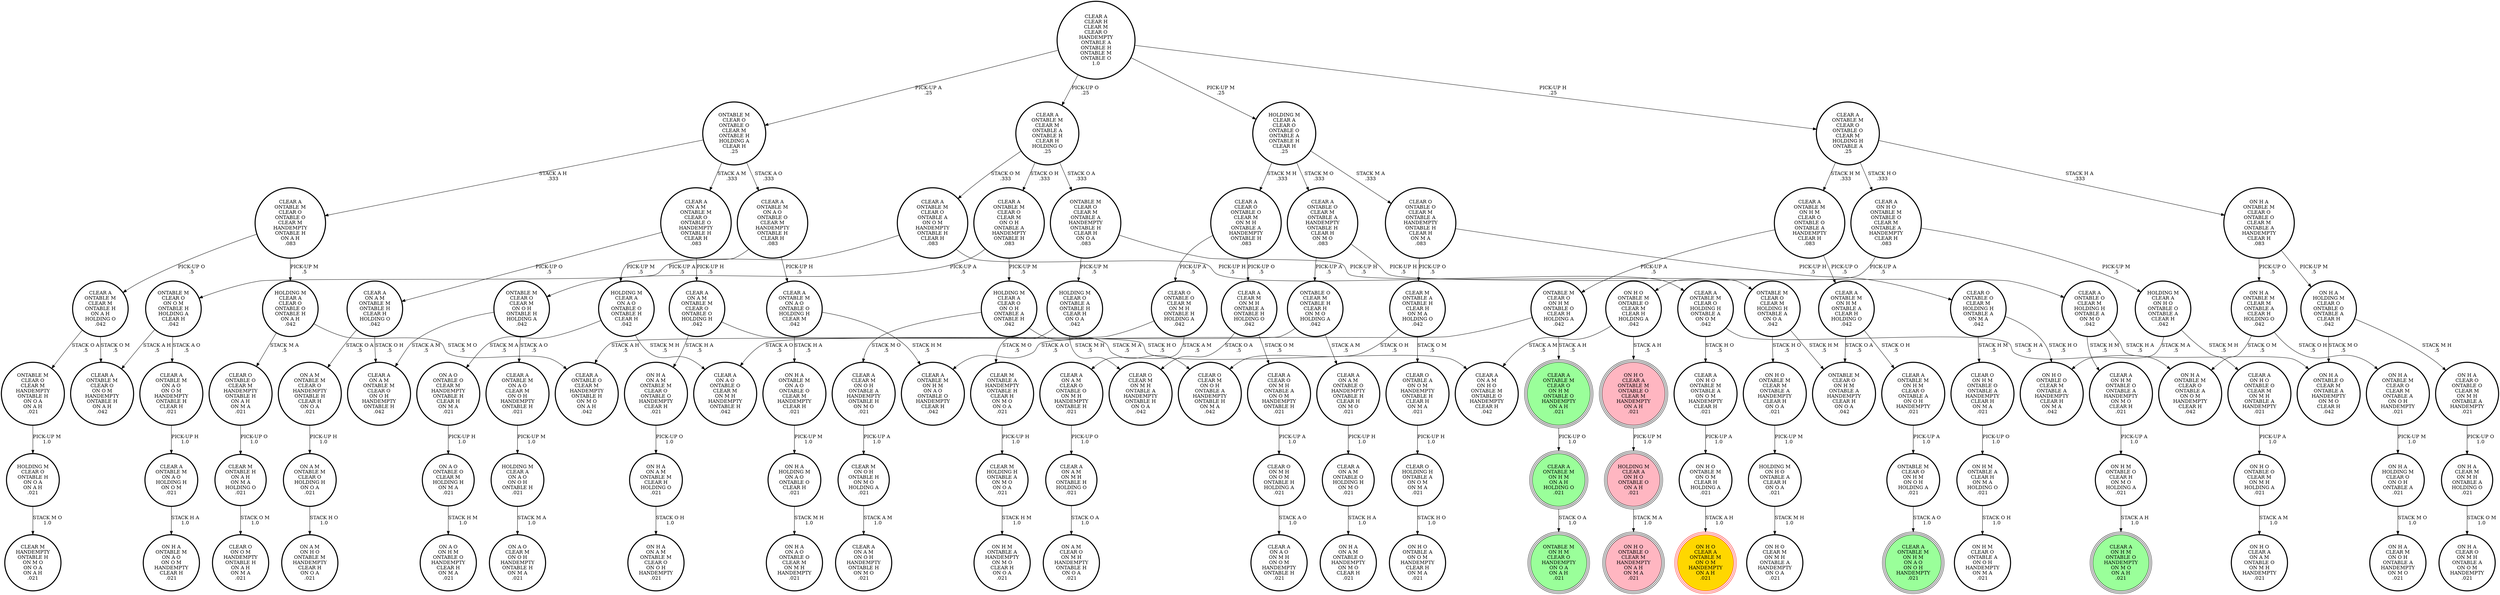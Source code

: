 digraph {
"CLEAR A\nON A M\nONTABLE M\nONTABLE H\nCLEAR H\nHOLDING O\n.042\n" -> "ON A M\nONTABLE M\nCLEAR O\nHANDEMPTY\nONTABLE H\nCLEAR H\nON O A\n.021\n"[label="STACK O A\n.5\n"];
"CLEAR A\nON A M\nONTABLE M\nONTABLE H\nCLEAR H\nHOLDING O\n.042\n" -> "CLEAR A\nON A M\nONTABLE M\nCLEAR O\nON O H\nHANDEMPTY\nONTABLE H\n.042\n"[label="STACK O H\n.5\n"];
"CLEAR O\nONTABLE A\nON O M\nHANDEMPTY\nONTABLE H\nCLEAR H\nON M A\n.021\n" -> "CLEAR O\nHOLDING H\nONTABLE A\nON O M\nON M A\n.021\n"[label="PICK-UP H\n1.0\n"];
"CLEAR M\nHOLDING H\nONTABLE A\nON M O\nON O A\n.021\n" -> "ON H M\nONTABLE A\nHANDEMPTY\nON M O\nCLEAR H\nON O A\n.021\n"[label="STACK H M\n1.0\n"];
"HOLDING M\nON H O\nONTABLE A\nCLEAR H\nON O A\n.021\n" -> "ON H O\nCLEAR M\nON M H\nONTABLE A\nHANDEMPTY\nON O A\n.021\n"[label="STACK M H\n1.0\n"];
"CLEAR A\nCLEAR H\nCLEAR M\nCLEAR O\nHANDEMPTY\nONTABLE A\nONTABLE H\nONTABLE M\nONTABLE O\n1.0\n" -> "ONTABLE M\nCLEAR O\nONTABLE O\nCLEAR M\nONTABLE H\nHOLDING A\nCLEAR H\n.25\n"[label="PICK-UP A\n.25\n"];
"CLEAR A\nCLEAR H\nCLEAR M\nCLEAR O\nHANDEMPTY\nONTABLE A\nONTABLE H\nONTABLE M\nONTABLE O\n1.0\n" -> "CLEAR A\nONTABLE M\nCLEAR M\nONTABLE A\nONTABLE H\nCLEAR H\nHOLDING O\n.25\n"[label="PICK-UP O\n.25\n"];
"CLEAR A\nCLEAR H\nCLEAR M\nCLEAR O\nHANDEMPTY\nONTABLE A\nONTABLE H\nONTABLE M\nONTABLE O\n1.0\n" -> "HOLDING M\nCLEAR A\nCLEAR O\nONTABLE O\nONTABLE A\nONTABLE H\nCLEAR H\n.25\n"[label="PICK-UP M\n.25\n"];
"CLEAR A\nCLEAR H\nCLEAR M\nCLEAR O\nHANDEMPTY\nONTABLE A\nONTABLE H\nONTABLE M\nONTABLE O\n1.0\n" -> "CLEAR A\nONTABLE M\nCLEAR O\nONTABLE O\nCLEAR M\nHOLDING H\nONTABLE A\n.25\n"[label="PICK-UP H\n.25\n"];
"HOLDING M\nCLEAR A\nON H O\nONTABLE O\nONTABLE A\nCLEAR H\n.042\n" -> "ON H O\nONTABLE O\nCLEAR M\nONTABLE A\nHANDEMPTY\nCLEAR H\nON M A\n.042\n"[label="STACK M A\n.5\n"];
"HOLDING M\nCLEAR A\nON H O\nONTABLE O\nONTABLE A\nCLEAR H\n.042\n" -> "CLEAR A\nON H O\nONTABLE O\nCLEAR M\nON M H\nONTABLE A\nHANDEMPTY\n.021\n"[label="STACK M H\n.5\n"];
"ON H M\nONTABLE O\nCLEAR H\nON M O\nHOLDING A\n.021\n" -> "CLEAR A\nON H M\nONTABLE O\nHANDEMPTY\nON M O\nON A H\n.021\n"[label="STACK A H\n1.0\n"];
"CLEAR M\nONTABLE H\nON A H\nON M A\nHOLDING O\n.021\n" -> "CLEAR O\nON O M\nHANDEMPTY\nONTABLE H\nON A H\nON M A\n.021\n"[label="STACK O M\n1.0\n"];
"CLEAR A\nONTABLE M\nON H M\nCLEAR O\nONTABLE A\nON O H\nHANDEMPTY\n.021\n" -> "ONTABLE M\nCLEAR O\nON H M\nON O H\nHOLDING A\n.021\n"[label="PICK-UP A\n1.0\n"];
"HOLDING M\nCLEAR A\nON A O\nON O H\nONTABLE H\n.021\n" -> "ON A O\nCLEAR M\nON O H\nHANDEMPTY\nONTABLE H\nON M A\n.021\n"[label="STACK M A\n1.0\n"];
"ONTABLE M\nCLEAR O\nCLEAR M\nHOLDING H\nONTABLE A\nON O A\n.042\n" -> "ON H O\nONTABLE M\nCLEAR M\nONTABLE A\nHANDEMPTY\nCLEAR H\nON O A\n.021\n"[label="STACK H O\n.5\n"];
"ONTABLE M\nCLEAR O\nCLEAR M\nHOLDING H\nONTABLE A\nON O A\n.042\n" -> "ONTABLE M\nCLEAR O\nON H M\nONTABLE A\nHANDEMPTY\nCLEAR H\nON O A\n.042\n"[label="STACK H M\n.5\n"];
"ON A M\nONTABLE M\nCLEAR O\nHOLDING H\nON O A\n.021\n" -> "ON A M\nON H O\nONTABLE M\nHANDEMPTY\nCLEAR H\nON O A\n.021\n"[label="STACK H O\n1.0\n"];
"CLEAR A\nON A M\nONTABLE M\nCLEAR O\nONTABLE O\nHANDEMPTY\nONTABLE H\nCLEAR H\n.083\n" -> "CLEAR A\nON A M\nONTABLE M\nCLEAR O\nONTABLE O\nHOLDING H\n.042\n"[label="PICK-UP H\n.5\n"];
"CLEAR A\nON A M\nONTABLE M\nCLEAR O\nONTABLE O\nHANDEMPTY\nONTABLE H\nCLEAR H\n.083\n" -> "CLEAR A\nON A M\nONTABLE M\nONTABLE H\nCLEAR H\nHOLDING O\n.042\n"[label="PICK-UP O\n.5\n"];
"CLEAR A\nONTABLE M\nON A O\nON O M\nHANDEMPTY\nONTABLE H\nCLEAR H\n.021\n" -> "CLEAR A\nONTABLE M\nON A O\nHOLDING H\nON O M\n.021\n"[label="PICK-UP H\n1.0\n"];
"ON H A\nONTABLE M\nON A O\nONTABLE O\nCLEAR M\nHANDEMPTY\nCLEAR H\n.021\n" -> "ON H A\nHOLDING M\nON A O\nONTABLE O\nCLEAR H\n.021\n"[label="PICK-UP M\n1.0\n"];
"CLEAR A\nONTABLE M\nCLEAR O\nONTABLE O\nCLEAR M\nHANDEMPTY\nONTABLE H\nON A H\n.083\n" -> "HOLDING M\nCLEAR A\nCLEAR O\nONTABLE O\nONTABLE H\nON A H\n.042\n"[label="PICK-UP M\n.5\n"];
"CLEAR A\nONTABLE M\nCLEAR O\nONTABLE O\nCLEAR M\nHANDEMPTY\nONTABLE H\nON A H\n.083\n" -> "CLEAR A\nONTABLE M\nCLEAR M\nONTABLE H\nON A H\nHOLDING O\n.042\n"[label="PICK-UP O\n.5\n"];
"ON H A\nHOLDING M\nON A O\nONTABLE O\nCLEAR H\n.021\n" -> "ON H A\nON A O\nONTABLE O\nCLEAR M\nON M H\nHANDEMPTY\n.021\n"[label="STACK M H\n1.0\n"];
"CLEAR A\nONTABLE M\nON A O\nONTABLE O\nCLEAR M\nHANDEMPTY\nONTABLE H\nCLEAR H\n.083\n" -> "CLEAR A\nONTABLE M\nON A O\nONTABLE O\nHOLDING H\nCLEAR M\n.042\n"[label="PICK-UP H\n.5\n"];
"CLEAR A\nONTABLE M\nON A O\nONTABLE O\nCLEAR M\nHANDEMPTY\nONTABLE H\nCLEAR H\n.083\n" -> "HOLDING M\nCLEAR A\nON A O\nONTABLE O\nONTABLE H\nCLEAR H\n.042\n"[label="PICK-UP M\n.5\n"];
"ON H A\nONTABLE M\nCLEAR O\nCLEAR M\nONTABLE A\nON O H\nHANDEMPTY\n.021\n" -> "ON H A\nHOLDING M\nCLEAR O\nON O H\nONTABLE A\n.021\n"[label="PICK-UP M\n1.0\n"];
"CLEAR A\nCLEAR O\nON M H\nONTABLE A\nON O M\nHANDEMPTY\nONTABLE H\n.021\n" -> "CLEAR O\nON M H\nON O M\nONTABLE H\nHOLDING A\n.021\n"[label="PICK-UP A\n1.0\n"];
"ON H A\nON A M\nONTABLE M\nCLEAR H\nHOLDING O\n.021\n" -> "ON H A\nON A M\nONTABLE M\nCLEAR O\nON O H\nHANDEMPTY\n.021\n"[label="STACK O H\n1.0\n"];
"ON H O\nONTABLE M\nON O M\nCLEAR H\nHOLDING A\n.021\n" -> "ON H O\nCLEAR A\nONTABLE M\nON O M\nHANDEMPTY\nON A H\n.021\n"[label="STACK A H\n1.0\n"];
"ON H M\nONTABLE A\nCLEAR H\nON M A\nHOLDING O\n.021\n" -> "ON H M\nCLEAR O\nONTABLE A\nON O H\nHANDEMPTY\nON M A\n.021\n"[label="STACK O H\n1.0\n"];
"CLEAR A\nONTABLE M\nON H M\nONTABLE A\nCLEAR H\nHOLDING O\n.042\n" -> "ONTABLE M\nCLEAR O\nON H M\nONTABLE A\nHANDEMPTY\nCLEAR H\nON O A\n.042\n"[label="STACK O A\n.5\n"];
"CLEAR A\nONTABLE M\nON H M\nONTABLE A\nCLEAR H\nHOLDING O\n.042\n" -> "CLEAR A\nONTABLE M\nON H M\nCLEAR O\nONTABLE A\nON O H\nHANDEMPTY\n.021\n"[label="STACK O H\n.5\n"];
"CLEAR A\nON H O\nONTABLE M\nONTABLE A\nON O M\nHANDEMPTY\nCLEAR H\n.021\n" -> "ON H O\nONTABLE M\nON O M\nCLEAR H\nHOLDING A\n.021\n"[label="PICK-UP A\n1.0\n"];
"HOLDING M\nCLEAR A\nCLEAR O\nON O H\nONTABLE A\nONTABLE H\n.042\n" -> "CLEAR O\nCLEAR M\nON O H\nONTABLE A\nHANDEMPTY\nONTABLE H\nON M A\n.042\n"[label="STACK M A\n.5\n"];
"HOLDING M\nCLEAR A\nCLEAR O\nON O H\nONTABLE A\nONTABLE H\n.042\n" -> "CLEAR A\nCLEAR M\nON O H\nONTABLE A\nHANDEMPTY\nONTABLE H\nON M O\n.021\n"[label="STACK M O\n.5\n"];
"CLEAR M\nONTABLE A\nONTABLE H\nCLEAR H\nON M A\nHOLDING O\n.042\n" -> "CLEAR O\nCLEAR M\nON O H\nONTABLE A\nHANDEMPTY\nONTABLE H\nON M A\n.042\n"[label="STACK O H\n.5\n"];
"CLEAR M\nONTABLE A\nONTABLE H\nCLEAR H\nON M A\nHOLDING O\n.042\n" -> "CLEAR O\nONTABLE A\nON O M\nHANDEMPTY\nONTABLE H\nCLEAR H\nON M A\n.021\n"[label="STACK O M\n.5\n"];
"CLEAR A\nON A M\nONTABLE O\nHANDEMPTY\nONTABLE H\nCLEAR H\nON M O\n.021\n" -> "CLEAR A\nON A M\nONTABLE O\nHOLDING H\nON M O\n.021\n"[label="PICK-UP H\n1.0\n"];
"HOLDING M\nCLEAR O\nONTABLE A\nONTABLE H\nCLEAR H\nON O A\n.042\n" -> "CLEAR M\nONTABLE A\nHANDEMPTY\nONTABLE H\nCLEAR H\nON M O\nON O A\n.021\n"[label="STACK M O\n.5\n"];
"HOLDING M\nCLEAR O\nONTABLE A\nONTABLE H\nCLEAR H\nON O A\n.042\n" -> "CLEAR O\nCLEAR M\nON M H\nONTABLE A\nHANDEMPTY\nONTABLE H\nON O A\n.042\n"[label="STACK M H\n.5\n"];
"CLEAR M\nON O H\nONTABLE H\nON M O\nHOLDING A\n.021\n" -> "CLEAR A\nON A M\nON O H\nHANDEMPTY\nONTABLE H\nON M O\n.021\n"[label="STACK A M\n1.0\n"];
"CLEAR O\nONTABLE O\nCLEAR M\nON M H\nONTABLE H\nHOLDING A\n.042\n" -> "CLEAR A\nON A M\nCLEAR O\nONTABLE O\nON M H\nHANDEMPTY\nONTABLE H\n.021\n"[label="STACK A M\n.5\n"];
"CLEAR O\nONTABLE O\nCLEAR M\nON M H\nONTABLE H\nHOLDING A\n.042\n" -> "CLEAR A\nON A O\nONTABLE O\nCLEAR M\nON M H\nHANDEMPTY\nONTABLE H\n.042\n"[label="STACK A O\n.5\n"];
"CLEAR O\nONTABLE O\nCLEAR M\nONTABLE A\nHANDEMPTY\nONTABLE H\nCLEAR H\nON M A\n.083\n" -> "CLEAR O\nONTABLE O\nCLEAR M\nHOLDING H\nONTABLE A\nON M A\n.042\n"[label="PICK-UP H\n.5\n"];
"CLEAR O\nONTABLE O\nCLEAR M\nONTABLE A\nHANDEMPTY\nONTABLE H\nCLEAR H\nON M A\n.083\n" -> "CLEAR M\nONTABLE A\nONTABLE H\nCLEAR H\nON M A\nHOLDING O\n.042\n"[label="PICK-UP O\n.5\n"];
"HOLDING M\nCLEAR A\nON H O\nONTABLE O\nON A H\n.021\n" -> "ON H O\nONTABLE O\nCLEAR M\nHANDEMPTY\nON A H\nON M A\n.021\n"[label="STACK M A\n1.0\n"];
"CLEAR A\nONTABLE M\nCLEAR O\nHOLDING H\nONTABLE A\nON O M\n.042\n" -> "CLEAR A\nON H O\nONTABLE M\nONTABLE A\nON O M\nHANDEMPTY\nCLEAR H\n.021\n"[label="STACK H O\n.5\n"];
"CLEAR A\nONTABLE M\nCLEAR O\nHOLDING H\nONTABLE A\nON O M\n.042\n" -> "ON H A\nONTABLE M\nCLEAR O\nONTABLE A\nON O M\nHANDEMPTY\nCLEAR H\n.042\n"[label="STACK H A\n.5\n"];
"ON H O\nONTABLE M\nONTABLE O\nCLEAR M\nCLEAR H\nHOLDING A\n.042\n" -> "ON H O\nCLEAR A\nONTABLE M\nONTABLE O\nCLEAR M\nHANDEMPTY\nON A H\n.021\n"[label="STACK A H\n.5\n"];
"ON H O\nONTABLE M\nONTABLE O\nCLEAR M\nCLEAR H\nHOLDING A\n.042\n" -> "CLEAR A\nON A M\nON H O\nONTABLE M\nONTABLE O\nHANDEMPTY\nCLEAR H\n.042\n"[label="STACK A M\n.5\n"];
"CLEAR A\nONTABLE M\nCLEAR O\nONTABLE A\nON O M\nHANDEMPTY\nONTABLE H\nCLEAR H\n.083\n" -> "CLEAR A\nONTABLE M\nCLEAR O\nHOLDING H\nONTABLE A\nON O M\n.042\n"[label="PICK-UP H\n.5\n"];
"CLEAR A\nONTABLE M\nCLEAR O\nONTABLE A\nON O M\nHANDEMPTY\nONTABLE H\nCLEAR H\n.083\n" -> "ONTABLE M\nCLEAR O\nON O M\nONTABLE H\nHOLDING A\nCLEAR H\n.042\n"[label="PICK-UP A\n.5\n"];
"ON A O\nONTABLE O\nCLEAR M\nHOLDING H\nON M A\n.021\n" -> "ON A O\nON H M\nONTABLE O\nHANDEMPTY\nCLEAR H\nON M A\n.021\n"[label="STACK H M\n1.0\n"];
"ON H A\nONTABLE M\nCLEAR O\nONTABLE O\nCLEAR M\nONTABLE A\nHANDEMPTY\nCLEAR H\n.083\n" -> "ON H A\nHOLDING M\nCLEAR O\nONTABLE O\nONTABLE A\nCLEAR H\n.042\n"[label="PICK-UP M\n.5\n"];
"ON H A\nONTABLE M\nCLEAR O\nONTABLE O\nCLEAR M\nONTABLE A\nHANDEMPTY\nCLEAR H\n.083\n" -> "ON H A\nONTABLE M\nCLEAR M\nONTABLE A\nCLEAR H\nHOLDING O\n.042\n"[label="PICK-UP O\n.5\n"];
"ON A O\nONTABLE O\nCLEAR M\nHANDEMPTY\nONTABLE H\nCLEAR H\nON M A\n.021\n" -> "ON A O\nONTABLE O\nCLEAR M\nHOLDING H\nON M A\n.021\n"[label="PICK-UP H\n1.0\n"];
"CLEAR O\nON M H\nON O M\nONTABLE H\nHOLDING A\n.021\n" -> "CLEAR A\nON A O\nON M H\nON O M\nHANDEMPTY\nONTABLE H\n.021\n"[label="STACK A O\n1.0\n"];
"ONTABLE O\nCLEAR M\nONTABLE H\nCLEAR H\nON M O\nHOLDING A\n.042\n" -> "CLEAR A\nONTABLE O\nCLEAR M\nHANDEMPTY\nONTABLE H\nON M O\nON A H\n.042\n"[label="STACK A H\n.5\n"];
"ONTABLE O\nCLEAR M\nONTABLE H\nCLEAR H\nON M O\nHOLDING A\n.042\n" -> "CLEAR A\nON A M\nONTABLE O\nHANDEMPTY\nONTABLE H\nCLEAR H\nON M O\n.021\n"[label="STACK A M\n.5\n"];
"CLEAR A\nONTABLE M\nON H M\nCLEAR O\nONTABLE O\nONTABLE A\nHANDEMPTY\nCLEAR H\n.083\n" -> "CLEAR A\nONTABLE M\nON H M\nONTABLE A\nCLEAR H\nHOLDING O\n.042\n"[label="PICK-UP O\n.5\n"];
"CLEAR A\nONTABLE M\nON H M\nCLEAR O\nONTABLE O\nONTABLE A\nHANDEMPTY\nCLEAR H\n.083\n" -> "ONTABLE M\nCLEAR O\nON H M\nONTABLE O\nCLEAR H\nHOLDING A\n.042\n"[label="PICK-UP A\n.5\n"];
"HOLDING M\nCLEAR O\nONTABLE H\nON O A\nON A H\n.021\n" -> "CLEAR M\nHANDEMPTY\nONTABLE H\nON M O\nON O A\nON A H\n.021\n"[label="STACK M O\n1.0\n"];
"CLEAR A\nCLEAR O\nONTABLE O\nCLEAR M\nON M H\nONTABLE A\nHANDEMPTY\nONTABLE H\n.083\n" -> "CLEAR O\nONTABLE O\nCLEAR M\nON M H\nONTABLE H\nHOLDING A\n.042\n"[label="PICK-UP A\n.5\n"];
"CLEAR A\nCLEAR O\nONTABLE O\nCLEAR M\nON M H\nONTABLE A\nHANDEMPTY\nONTABLE H\n.083\n" -> "CLEAR A\nCLEAR M\nON M H\nONTABLE A\nONTABLE H\nHOLDING O\n.042\n"[label="PICK-UP O\n.5\n"];
"CLEAR A\nONTABLE O\nCLEAR M\nHOLDING H\nONTABLE A\nON M O\n.042\n" -> "CLEAR A\nON H M\nONTABLE O\nONTABLE A\nHANDEMPTY\nON M O\nCLEAR H\n.021\n"[label="STACK H M\n.5\n"];
"CLEAR A\nONTABLE O\nCLEAR M\nHOLDING H\nONTABLE A\nON M O\n.042\n" -> "ON H A\nONTABLE O\nCLEAR M\nONTABLE A\nHANDEMPTY\nON M O\nCLEAR H\n.042\n"[label="STACK H A\n.5\n"];
"CLEAR O\nONTABLE O\nCLEAR M\nHANDEMPTY\nONTABLE H\nON A H\nON M A\n.021\n" -> "CLEAR M\nONTABLE H\nON A H\nON M A\nHOLDING O\n.021\n"[label="PICK-UP O\n1.0\n"];
"CLEAR A\nON A M\nCLEAR O\nONTABLE O\nON M H\nHANDEMPTY\nONTABLE H\n.021\n" -> "CLEAR A\nON A M\nON M H\nONTABLE H\nHOLDING O\n.021\n"[label="PICK-UP O\n1.0\n"];
"CLEAR A\nONTABLE M\nON H M\nON A H\nHOLDING O\n.021\n" -> "ONTABLE M\nON H M\nCLEAR O\nHANDEMPTY\nON O A\nON A H\n.021\n"[label="STACK O A\n1.0\n"];
"ON H A\nHOLDING M\nCLEAR O\nON O H\nONTABLE A\n.021\n" -> "ON H A\nCLEAR M\nON O H\nONTABLE A\nHANDEMPTY\nON M O\n.021\n"[label="STACK M O\n1.0\n"];
"CLEAR A\nONTABLE M\nCLEAR M\nONTABLE A\nONTABLE H\nCLEAR H\nHOLDING O\n.25\n" -> "ONTABLE M\nCLEAR O\nCLEAR M\nONTABLE A\nHANDEMPTY\nONTABLE H\nCLEAR H\nON O A\n.083\n"[label="STACK O A\n.333\n"];
"CLEAR A\nONTABLE M\nCLEAR M\nONTABLE A\nONTABLE H\nCLEAR H\nHOLDING O\n.25\n" -> "CLEAR A\nONTABLE M\nCLEAR O\nCLEAR M\nON O H\nONTABLE A\nHANDEMPTY\nONTABLE H\n.083\n"[label="STACK O H\n.333\n"];
"CLEAR A\nONTABLE M\nCLEAR M\nONTABLE A\nONTABLE H\nCLEAR H\nHOLDING O\n.25\n" -> "CLEAR A\nONTABLE M\nCLEAR O\nONTABLE A\nON O M\nHANDEMPTY\nONTABLE H\nCLEAR H\n.083\n"[label="STACK O M\n.333\n"];
"HOLDING M\nCLEAR A\nCLEAR O\nONTABLE O\nONTABLE A\nONTABLE H\nCLEAR H\n.25\n" -> "CLEAR A\nCLEAR O\nONTABLE O\nCLEAR M\nON M H\nONTABLE A\nHANDEMPTY\nONTABLE H\n.083\n"[label="STACK M H\n.333\n"];
"HOLDING M\nCLEAR A\nCLEAR O\nONTABLE O\nONTABLE A\nONTABLE H\nCLEAR H\n.25\n" -> "CLEAR A\nONTABLE O\nCLEAR M\nONTABLE A\nHANDEMPTY\nONTABLE H\nCLEAR H\nON M O\n.083\n"[label="STACK M O\n.333\n"];
"HOLDING M\nCLEAR A\nCLEAR O\nONTABLE O\nONTABLE A\nONTABLE H\nCLEAR H\n.25\n" -> "CLEAR O\nONTABLE O\nCLEAR M\nONTABLE A\nHANDEMPTY\nONTABLE H\nCLEAR H\nON M A\n.083\n"[label="STACK M A\n.333\n"];
"CLEAR O\nHOLDING H\nONTABLE A\nON O M\nON M A\n.021\n" -> "ON H O\nONTABLE A\nON O M\nHANDEMPTY\nCLEAR H\nON M A\n.021\n"[label="STACK H O\n1.0\n"];
"ON H O\nONTABLE M\nCLEAR M\nONTABLE A\nHANDEMPTY\nCLEAR H\nON O A\n.021\n" -> "HOLDING M\nON H O\nONTABLE A\nCLEAR H\nON O A\n.021\n"[label="PICK-UP M\n1.0\n"];
"CLEAR A\nONTABLE M\nON A O\nHOLDING H\nON O M\n.021\n" -> "ON H A\nONTABLE M\nON A O\nON O M\nHANDEMPTY\nCLEAR H\n.021\n"[label="STACK H A\n1.0\n"];
"ON H O\nONTABLE O\nCLEAR M\nON M H\nHOLDING A\n.021\n" -> "ON H O\nCLEAR A\nON A M\nONTABLE O\nON M H\nHANDEMPTY\n.021\n"[label="STACK A M\n1.0\n"];
"ON H A\nCLEAR O\nONTABLE O\nCLEAR M\nON M H\nONTABLE A\nHANDEMPTY\n.021\n" -> "ON H A\nCLEAR M\nON M H\nONTABLE A\nHOLDING O\n.021\n"[label="PICK-UP O\n1.0\n"];
"ON H A\nONTABLE M\nCLEAR M\nONTABLE A\nCLEAR H\nHOLDING O\n.042\n" -> "ON H A\nONTABLE M\nCLEAR O\nCLEAR M\nONTABLE A\nON O H\nHANDEMPTY\n.021\n"[label="STACK O H\n.5\n"];
"ON H A\nONTABLE M\nCLEAR M\nONTABLE A\nCLEAR H\nHOLDING O\n.042\n" -> "ON H A\nONTABLE M\nCLEAR O\nONTABLE A\nON O M\nHANDEMPTY\nCLEAR H\n.042\n"[label="STACK O M\n.5\n"];
"ON H A\nCLEAR M\nON M H\nONTABLE A\nHOLDING O\n.021\n" -> "ON H A\nCLEAR O\nON M H\nONTABLE A\nON O M\nHANDEMPTY\n.021\n"[label="STACK O M\n1.0\n"];
"ON H A\nHOLDING M\nCLEAR O\nONTABLE O\nONTABLE A\nCLEAR H\n.042\n" -> "ON H A\nONTABLE O\nCLEAR M\nONTABLE A\nHANDEMPTY\nON M O\nCLEAR H\n.042\n"[label="STACK M O\n.5\n"];
"ON H A\nHOLDING M\nCLEAR O\nONTABLE O\nONTABLE A\nCLEAR H\n.042\n" -> "ON H A\nCLEAR O\nONTABLE O\nCLEAR M\nON M H\nONTABLE A\nHANDEMPTY\n.021\n"[label="STACK M H\n.5\n"];
"ONTABLE M\nCLEAR O\nON O M\nONTABLE H\nHOLDING A\nCLEAR H\n.042\n" -> "CLEAR A\nONTABLE M\nON A O\nON O M\nHANDEMPTY\nONTABLE H\nCLEAR H\n.021\n"[label="STACK A O\n.5\n"];
"ONTABLE M\nCLEAR O\nON O M\nONTABLE H\nHOLDING A\nCLEAR H\n.042\n" -> "CLEAR A\nONTABLE M\nCLEAR O\nON O M\nHANDEMPTY\nONTABLE H\nON A H\n.042\n"[label="STACK A H\n.5\n"];
"CLEAR A\nONTABLE M\nCLEAR O\nCLEAR M\nON O H\nONTABLE A\nHANDEMPTY\nONTABLE H\n.083\n" -> "HOLDING M\nCLEAR A\nCLEAR O\nON O H\nONTABLE A\nONTABLE H\n.042\n"[label="PICK-UP M\n.5\n"];
"CLEAR A\nONTABLE M\nCLEAR O\nCLEAR M\nON O H\nONTABLE A\nHANDEMPTY\nONTABLE H\n.083\n" -> "ONTABLE M\nCLEAR O\nCLEAR M\nON O H\nONTABLE H\nHOLDING A\n.042\n"[label="PICK-UP A\n.5\n"];
"ON H O\nCLEAR A\nONTABLE M\nONTABLE O\nCLEAR M\nHANDEMPTY\nON A H\n.021\n" -> "HOLDING M\nCLEAR A\nON H O\nONTABLE O\nON A H\n.021\n"[label="PICK-UP M\n1.0\n"];
"CLEAR A\nON A M\nONTABLE O\nHOLDING H\nON M O\n.021\n" -> "ON H A\nON A M\nONTABLE O\nHANDEMPTY\nON M O\nCLEAR H\n.021\n"[label="STACK H A\n1.0\n"];
"CLEAR A\nONTABLE M\nON A O\nONTABLE O\nHOLDING H\nCLEAR M\n.042\n" -> "CLEAR A\nONTABLE M\nON H M\nON A O\nONTABLE O\nHANDEMPTY\nCLEAR H\n.042\n"[label="STACK H M\n.5\n"];
"CLEAR A\nONTABLE M\nON A O\nONTABLE O\nHOLDING H\nCLEAR M\n.042\n" -> "ON H A\nONTABLE M\nON A O\nONTABLE O\nCLEAR M\nHANDEMPTY\nCLEAR H\n.021\n"[label="STACK H A\n.5\n"];
"CLEAR A\nON A M\nONTABLE M\nCLEAR O\nONTABLE O\nHOLDING H\n.042\n" -> "CLEAR A\nON A M\nON H O\nONTABLE M\nONTABLE O\nHANDEMPTY\nCLEAR H\n.042\n"[label="STACK H O\n.5\n"];
"CLEAR A\nON A M\nONTABLE M\nCLEAR O\nONTABLE O\nHOLDING H\n.042\n" -> "ON H A\nON A M\nONTABLE M\nCLEAR O\nONTABLE O\nHANDEMPTY\nCLEAR H\n.021\n"[label="STACK H A\n.5\n"];
"CLEAR A\nON H O\nONTABLE O\nCLEAR M\nON M H\nONTABLE A\nHANDEMPTY\n.021\n" -> "ON H O\nONTABLE O\nCLEAR M\nON M H\nHOLDING A\n.021\n"[label="PICK-UP A\n1.0\n"];
"CLEAR A\nONTABLE M\nCLEAR O\nON H M\nONTABLE O\nHANDEMPTY\nON A H\n.021\n" -> "CLEAR A\nONTABLE M\nON H M\nON A H\nHOLDING O\n.021\n"[label="PICK-UP O\n1.0\n"];
"CLEAR A\nONTABLE O\nCLEAR M\nONTABLE A\nHANDEMPTY\nONTABLE H\nCLEAR H\nON M O\n.083\n" -> "ONTABLE O\nCLEAR M\nONTABLE H\nCLEAR H\nON M O\nHOLDING A\n.042\n"[label="PICK-UP A\n.5\n"];
"CLEAR A\nONTABLE O\nCLEAR M\nONTABLE A\nHANDEMPTY\nONTABLE H\nCLEAR H\nON M O\n.083\n" -> "CLEAR A\nONTABLE O\nCLEAR M\nHOLDING H\nONTABLE A\nON M O\n.042\n"[label="PICK-UP H\n.5\n"];
"CLEAR A\nCLEAR M\nON O H\nONTABLE A\nHANDEMPTY\nONTABLE H\nON M O\n.021\n" -> "CLEAR M\nON O H\nONTABLE H\nON M O\nHOLDING A\n.021\n"[label="PICK-UP A\n1.0\n"];
"CLEAR A\nONTABLE M\nCLEAR M\nONTABLE H\nON A H\nHOLDING O\n.042\n" -> "ONTABLE M\nCLEAR O\nCLEAR M\nHANDEMPTY\nONTABLE H\nON O A\nON A H\n.021\n"[label="STACK O A\n.5\n"];
"CLEAR A\nONTABLE M\nCLEAR M\nONTABLE H\nON A H\nHOLDING O\n.042\n" -> "CLEAR A\nONTABLE M\nCLEAR O\nON O M\nHANDEMPTY\nONTABLE H\nON A H\n.042\n"[label="STACK O M\n.5\n"];
"ONTABLE M\nCLEAR O\nONTABLE O\nCLEAR M\nONTABLE H\nHOLDING A\nCLEAR H\n.25\n" -> "CLEAR A\nON A M\nONTABLE M\nCLEAR O\nONTABLE O\nHANDEMPTY\nONTABLE H\nCLEAR H\n.083\n"[label="STACK A M\n.333\n"];
"ONTABLE M\nCLEAR O\nONTABLE O\nCLEAR M\nONTABLE H\nHOLDING A\nCLEAR H\n.25\n" -> "CLEAR A\nONTABLE M\nON A O\nONTABLE O\nCLEAR M\nHANDEMPTY\nONTABLE H\nCLEAR H\n.083\n"[label="STACK A O\n.333\n"];
"ONTABLE M\nCLEAR O\nONTABLE O\nCLEAR M\nONTABLE H\nHOLDING A\nCLEAR H\n.25\n" -> "CLEAR A\nONTABLE M\nCLEAR O\nONTABLE O\nCLEAR M\nHANDEMPTY\nONTABLE H\nON A H\n.083\n"[label="STACK A H\n.333\n"];
"ONTABLE M\nCLEAR O\nON H M\nONTABLE O\nCLEAR H\nHOLDING A\n.042\n" -> "CLEAR A\nONTABLE M\nCLEAR O\nON H M\nONTABLE O\nHANDEMPTY\nON A H\n.021\n"[label="STACK A H\n.5\n"];
"ONTABLE M\nCLEAR O\nON H M\nONTABLE O\nCLEAR H\nHOLDING A\n.042\n" -> "CLEAR A\nONTABLE M\nON H M\nON A O\nONTABLE O\nHANDEMPTY\nCLEAR H\n.042\n"[label="STACK A O\n.5\n"];
"HOLDING M\nCLEAR A\nON A O\nONTABLE O\nONTABLE H\nCLEAR H\n.042\n" -> "ON A O\nONTABLE O\nCLEAR M\nHANDEMPTY\nONTABLE H\nCLEAR H\nON M A\n.021\n"[label="STACK M A\n.5\n"];
"HOLDING M\nCLEAR A\nON A O\nONTABLE O\nONTABLE H\nCLEAR H\n.042\n" -> "CLEAR A\nON A O\nONTABLE O\nCLEAR M\nON M H\nHANDEMPTY\nONTABLE H\n.042\n"[label="STACK M H\n.5\n"];
"CLEAR A\nON H O\nONTABLE M\nONTABLE O\nCLEAR M\nONTABLE A\nHANDEMPTY\nCLEAR H\n.083\n" -> "ON H O\nONTABLE M\nONTABLE O\nCLEAR M\nCLEAR H\nHOLDING A\n.042\n"[label="PICK-UP A\n.5\n"];
"CLEAR A\nON H O\nONTABLE M\nONTABLE O\nCLEAR M\nONTABLE A\nHANDEMPTY\nCLEAR H\n.083\n" -> "HOLDING M\nCLEAR A\nON H O\nONTABLE O\nONTABLE A\nCLEAR H\n.042\n"[label="PICK-UP M\n.5\n"];
"ON A M\nONTABLE M\nCLEAR O\nHANDEMPTY\nONTABLE H\nCLEAR H\nON O A\n.021\n" -> "ON A M\nONTABLE M\nCLEAR O\nHOLDING H\nON O A\n.021\n"[label="PICK-UP H\n1.0\n"];
"CLEAR A\nCLEAR M\nON M H\nONTABLE A\nONTABLE H\nHOLDING O\n.042\n" -> "CLEAR A\nCLEAR O\nON M H\nONTABLE A\nON O M\nHANDEMPTY\nONTABLE H\n.021\n"[label="STACK O M\n.5\n"];
"CLEAR A\nCLEAR M\nON M H\nONTABLE A\nONTABLE H\nHOLDING O\n.042\n" -> "CLEAR O\nCLEAR M\nON M H\nONTABLE A\nHANDEMPTY\nONTABLE H\nON O A\n.042\n"[label="STACK O A\n.5\n"];
"CLEAR A\nONTABLE M\nON A O\nCLEAR M\nON O H\nHANDEMPTY\nONTABLE H\n.021\n" -> "HOLDING M\nCLEAR A\nON A O\nON O H\nONTABLE H\n.021\n"[label="PICK-UP M\n1.0\n"];
"CLEAR M\nONTABLE A\nHANDEMPTY\nONTABLE H\nCLEAR H\nON M O\nON O A\n.021\n" -> "CLEAR M\nHOLDING H\nONTABLE A\nON M O\nON O A\n.021\n"[label="PICK-UP H\n1.0\n"];
"ONTABLE M\nCLEAR O\nCLEAR M\nON O H\nONTABLE H\nHOLDING A\n.042\n" -> "CLEAR A\nON A M\nONTABLE M\nCLEAR O\nON O H\nHANDEMPTY\nONTABLE H\n.042\n"[label="STACK A M\n.5\n"];
"ONTABLE M\nCLEAR O\nCLEAR M\nON O H\nONTABLE H\nHOLDING A\n.042\n" -> "CLEAR A\nONTABLE M\nON A O\nCLEAR M\nON O H\nHANDEMPTY\nONTABLE H\n.021\n"[label="STACK A O\n.5\n"];
"HOLDING M\nCLEAR A\nCLEAR O\nONTABLE O\nONTABLE H\nON A H\n.042\n" -> "CLEAR O\nONTABLE O\nCLEAR M\nHANDEMPTY\nONTABLE H\nON A H\nON M A\n.021\n"[label="STACK M A\n.5\n"];
"HOLDING M\nCLEAR A\nCLEAR O\nONTABLE O\nONTABLE H\nON A H\n.042\n" -> "CLEAR A\nONTABLE O\nCLEAR M\nHANDEMPTY\nONTABLE H\nON M O\nON A H\n.042\n"[label="STACK M O\n.5\n"];
"CLEAR A\nON H M\nONTABLE O\nONTABLE A\nHANDEMPTY\nON M O\nCLEAR H\n.021\n" -> "ON H M\nONTABLE O\nCLEAR H\nON M O\nHOLDING A\n.021\n"[label="PICK-UP A\n1.0\n"];
"CLEAR A\nONTABLE M\nCLEAR O\nONTABLE O\nCLEAR M\nHOLDING H\nONTABLE A\n.25\n" -> "CLEAR A\nONTABLE M\nON H M\nCLEAR O\nONTABLE O\nONTABLE A\nHANDEMPTY\nCLEAR H\n.083\n"[label="STACK H M\n.333\n"];
"CLEAR A\nONTABLE M\nCLEAR O\nONTABLE O\nCLEAR M\nHOLDING H\nONTABLE A\n.25\n" -> "ON H A\nONTABLE M\nCLEAR O\nONTABLE O\nCLEAR M\nONTABLE A\nHANDEMPTY\nCLEAR H\n.083\n"[label="STACK H A\n.333\n"];
"CLEAR A\nONTABLE M\nCLEAR O\nONTABLE O\nCLEAR M\nHOLDING H\nONTABLE A\n.25\n" -> "CLEAR A\nON H O\nONTABLE M\nONTABLE O\nCLEAR M\nONTABLE A\nHANDEMPTY\nCLEAR H\n.083\n"[label="STACK H O\n.333\n"];
"ON H A\nON A M\nONTABLE M\nCLEAR O\nONTABLE O\nHANDEMPTY\nCLEAR H\n.021\n" -> "ON H A\nON A M\nONTABLE M\nCLEAR H\nHOLDING O\n.021\n"[label="PICK-UP O\n1.0\n"];
"CLEAR A\nON A M\nON M H\nONTABLE H\nHOLDING O\n.021\n" -> "ON A M\nCLEAR O\nON M H\nHANDEMPTY\nONTABLE H\nON O A\n.021\n"[label="STACK O A\n1.0\n"];
"ONTABLE M\nCLEAR O\nCLEAR M\nHANDEMPTY\nONTABLE H\nON O A\nON A H\n.021\n" -> "HOLDING M\nCLEAR O\nONTABLE H\nON O A\nON A H\n.021\n"[label="PICK-UP M\n1.0\n"];
"CLEAR O\nONTABLE O\nCLEAR M\nHOLDING H\nONTABLE A\nON M A\n.042\n" -> "CLEAR O\nON H M\nONTABLE O\nONTABLE A\nHANDEMPTY\nCLEAR H\nON M A\n.021\n"[label="STACK H M\n.5\n"];
"CLEAR O\nONTABLE O\nCLEAR M\nHOLDING H\nONTABLE A\nON M A\n.042\n" -> "ON H O\nONTABLE O\nCLEAR M\nONTABLE A\nHANDEMPTY\nCLEAR H\nON M A\n.042\n"[label="STACK H O\n.5\n"];
"CLEAR O\nON H M\nONTABLE O\nONTABLE A\nHANDEMPTY\nCLEAR H\nON M A\n.021\n" -> "ON H M\nONTABLE A\nCLEAR H\nON M A\nHOLDING O\n.021\n"[label="PICK-UP O\n1.0\n"];
"ONTABLE M\nCLEAR O\nON H M\nON O H\nHOLDING A\n.021\n" -> "CLEAR A\nONTABLE M\nON H M\nON A O\nON O H\nHANDEMPTY\n.021\n"[label="STACK A O\n1.0\n"];
"ONTABLE M\nCLEAR O\nCLEAR M\nONTABLE A\nHANDEMPTY\nONTABLE H\nCLEAR H\nON O A\n.083\n" -> "HOLDING M\nCLEAR O\nONTABLE A\nONTABLE H\nCLEAR H\nON O A\n.042\n"[label="PICK-UP M\n.5\n"];
"ONTABLE M\nCLEAR O\nCLEAR M\nONTABLE A\nHANDEMPTY\nONTABLE H\nCLEAR H\nON O A\n.083\n" -> "ONTABLE M\nCLEAR O\nCLEAR M\nHOLDING H\nONTABLE A\nON O A\n.042\n"[label="PICK-UP H\n.5\n"];
"CLEAR A\nONTABLE M\nON H M\nON A O\nONTABLE O\nHANDEMPTY\nCLEAR H\n.042\n" [shape=circle, penwidth=3];
"ON H A\nONTABLE M\nCLEAR O\nONTABLE A\nON O M\nHANDEMPTY\nCLEAR H\n.042\n" [shape=circle, penwidth=3];
"CLEAR A\nON A O\nONTABLE O\nCLEAR M\nON M H\nHANDEMPTY\nONTABLE H\n.042\n" [shape=circle, penwidth=3];
"CLEAR O\nCLEAR M\nON O H\nONTABLE A\nHANDEMPTY\nONTABLE H\nON M A\n.042\n" [shape=circle, penwidth=3];
"ON H M\nCLEAR O\nONTABLE A\nON O H\nHANDEMPTY\nON M A\n.021\n" [shape=circle, penwidth=3];
"ON A M\nON H O\nONTABLE M\nHANDEMPTY\nCLEAR H\nON O A\n.021\n" [shape=circle, penwidth=3];
"CLEAR A\nONTABLE M\nCLEAR O\nON O M\nHANDEMPTY\nONTABLE H\nON A H\n.042\n" [shape=circle, penwidth=3];
"ON H O\nONTABLE A\nON O M\nHANDEMPTY\nCLEAR H\nON M A\n.021\n" [shape=circle, penwidth=3];
"ON H O\nCLEAR M\nON M H\nONTABLE A\nHANDEMPTY\nON O A\n.021\n" [shape=circle, penwidth=3];
"CLEAR O\nON O M\nHANDEMPTY\nONTABLE H\nON A H\nON M A\n.021\n" [shape=circle, penwidth=3];
"ON H A\nCLEAR O\nON M H\nONTABLE A\nON O M\nHANDEMPTY\n.021\n" [shape=circle, penwidth=3];
"ON A M\nCLEAR O\nON M H\nHANDEMPTY\nONTABLE H\nON O A\n.021\n" [shape=circle, penwidth=3];
"ON H O\nONTABLE O\nCLEAR M\nONTABLE A\nHANDEMPTY\nCLEAR H\nON M A\n.042\n" [shape=circle, penwidth=3];
"ON H A\nON A O\nONTABLE O\nCLEAR M\nON M H\nHANDEMPTY\n.021\n" [shape=circle, penwidth=3];
"ON H A\nON A M\nONTABLE M\nCLEAR O\nON O H\nHANDEMPTY\n.021\n" [shape=circle, penwidth=3];
"ON H A\nON A M\nONTABLE O\nHANDEMPTY\nON M O\nCLEAR H\n.021\n" [shape=circle, penwidth=3];
"ONTABLE M\nON H M\nCLEAR O\nHANDEMPTY\nON O A\nON A H\n.021\n" [shape=circle, style=filled, fillcolor=palegreen1, peripheries=3];
"ON H A\nONTABLE O\nCLEAR M\nONTABLE A\nHANDEMPTY\nON M O\nCLEAR H\n.042\n" [shape=circle, penwidth=3];
"CLEAR A\nON A M\nONTABLE M\nCLEAR O\nON O H\nHANDEMPTY\nONTABLE H\n.042\n" [shape=circle, penwidth=3];
"ONTABLE M\nCLEAR O\nON H M\nONTABLE A\nHANDEMPTY\nCLEAR H\nON O A\n.042\n" [shape=circle, penwidth=3];
"CLEAR A\nON A O\nON M H\nON O M\nHANDEMPTY\nONTABLE H\n.021\n" [shape=circle, penwidth=3];
"CLEAR A\nONTABLE O\nCLEAR M\nHANDEMPTY\nONTABLE H\nON M O\nON A H\n.042\n" [shape=circle, penwidth=3];
"CLEAR A\nONTABLE M\nON H M\nON A O\nON O H\nHANDEMPTY\n.021\n" [shape=circle, style=filled, fillcolor=palegreen1, peripheries=3];
"ON H A\nONTABLE M\nON A O\nON O M\nHANDEMPTY\nCLEAR H\n.021\n" [shape=circle, penwidth=3];
"ON H O\nONTABLE O\nCLEAR M\nHANDEMPTY\nON A H\nON M A\n.021\n" [shape=circle, style=filled, fillcolor=lightpink, peripheries=3];
"ON H M\nONTABLE A\nHANDEMPTY\nON M O\nCLEAR H\nON O A\n.021\n" [shape=circle, penwidth=3];
"CLEAR M\nHANDEMPTY\nONTABLE H\nON M O\nON O A\nON A H\n.021\n" [shape=circle, penwidth=3];
"CLEAR O\nCLEAR M\nON M H\nONTABLE A\nHANDEMPTY\nONTABLE H\nON O A\n.042\n" [shape=circle, penwidth=3];
"ON A O\nCLEAR M\nON O H\nHANDEMPTY\nONTABLE H\nON M A\n.021\n" [shape=circle, penwidth=3];
"ON H O\nCLEAR A\nONTABLE M\nON O M\nHANDEMPTY\nON A H\n.021\n" [shape=circle, style=filled color=red, fillcolor=gold, peripheries=3];
"CLEAR A\nON H M\nONTABLE O\nHANDEMPTY\nON M O\nON A H\n.021\n" [shape=circle, style=filled, fillcolor=palegreen1, peripheries=3];
"CLEAR A\nON A M\nON H O\nONTABLE M\nONTABLE O\nHANDEMPTY\nCLEAR H\n.042\n" [shape=circle, penwidth=3];
"CLEAR A\nON A M\nON O H\nHANDEMPTY\nONTABLE H\nON M O\n.021\n" [shape=circle, penwidth=3];
"ON H O\nCLEAR A\nON A M\nONTABLE O\nON M H\nHANDEMPTY\n.021\n" [shape=circle, penwidth=3];
"ON H A\nCLEAR M\nON O H\nONTABLE A\nHANDEMPTY\nON M O\n.021\n" [shape=circle, penwidth=3];
"ON A O\nON H M\nONTABLE O\nHANDEMPTY\nCLEAR H\nON M A\n.021\n" [shape=circle, penwidth=3];
"CLEAR A\nONTABLE O\nCLEAR M\nONTABLE A\nHANDEMPTY\nONTABLE H\nCLEAR H\nON M O\n.083\n" [shape=circle, penwidth=3];
"CLEAR A\nON H O\nONTABLE M\nONTABLE O\nCLEAR M\nONTABLE A\nHANDEMPTY\nCLEAR H\n.083\n" [shape=circle, penwidth=3];
"CLEAR A\nONTABLE M\nON H M\nON A O\nONTABLE O\nHANDEMPTY\nCLEAR H\n.042\n" [shape=circle, penwidth=3];
"ONTABLE O\nCLEAR M\nONTABLE H\nCLEAR H\nON M O\nHOLDING A\n.042\n" [shape=circle, penwidth=3];
"ON H O\nONTABLE M\nONTABLE O\nCLEAR M\nCLEAR H\nHOLDING A\n.042\n" [shape=circle, penwidth=3];
"HOLDING M\nCLEAR A\nON H O\nONTABLE O\nONTABLE A\nCLEAR H\n.042\n" [shape=circle, penwidth=3];
"CLEAR A\nONTABLE M\nCLEAR O\nHOLDING H\nONTABLE A\nON O M\n.042\n" [shape=circle, penwidth=3];
"CLEAR O\nON M H\nON O M\nONTABLE H\nHOLDING A\n.021\n" [shape=circle, penwidth=3];
"ON H A\nONTABLE M\nCLEAR O\nONTABLE A\nON O M\nHANDEMPTY\nCLEAR H\n.042\n" [shape=circle, penwidth=3];
"ON H O\nONTABLE O\nCLEAR M\nON M H\nHOLDING A\n.021\n" [shape=circle, penwidth=3];
"CLEAR O\nONTABLE O\nCLEAR M\nHOLDING H\nONTABLE A\nON M A\n.042\n" [shape=circle, penwidth=3];
"ON A M\nONTABLE M\nCLEAR O\nHANDEMPTY\nONTABLE H\nCLEAR H\nON O A\n.021\n" [shape=circle, penwidth=3];
"ON H A\nCLEAR M\nON M H\nONTABLE A\nHOLDING O\n.021\n" [shape=circle, penwidth=3];
"CLEAR A\nON A O\nONTABLE O\nCLEAR M\nON M H\nHANDEMPTY\nONTABLE H\n.042\n" [shape=circle, penwidth=3];
"CLEAR O\nCLEAR M\nON O H\nONTABLE A\nHANDEMPTY\nONTABLE H\nON M A\n.042\n" [shape=circle, penwidth=3];
"ONTABLE M\nCLEAR O\nON H M\nON O H\nHOLDING A\n.021\n" [shape=circle, penwidth=3];
"CLEAR A\nONTABLE M\nON H M\nCLEAR O\nONTABLE A\nON O H\nHANDEMPTY\n.021\n" [shape=circle, penwidth=3];
"ON H M\nCLEAR O\nONTABLE A\nON O H\nHANDEMPTY\nON M A\n.021\n" [shape=circle, penwidth=3];
"ONTABLE M\nCLEAR O\nCLEAR M\nHANDEMPTY\nONTABLE H\nON O A\nON A H\n.021\n" [shape=circle, penwidth=3];
"ON A M\nON H O\nONTABLE M\nHANDEMPTY\nCLEAR H\nON O A\n.021\n" [shape=circle, penwidth=3];
"CLEAR A\nCLEAR M\nON O H\nONTABLE A\nHANDEMPTY\nONTABLE H\nON M O\n.021\n" [shape=circle, penwidth=3];
"CLEAR A\nONTABLE M\nON H M\nON A H\nHOLDING O\n.021\n" [shape=circle, style=filled, fillcolor=palegreen1, peripheries=3];
"ONTABLE M\nCLEAR O\nON O M\nONTABLE H\nHOLDING A\nCLEAR H\n.042\n" [shape=circle, penwidth=3];
"CLEAR A\nCLEAR O\nONTABLE O\nCLEAR M\nON M H\nONTABLE A\nHANDEMPTY\nONTABLE H\n.083\n" [shape=circle, penwidth=3];
"CLEAR A\nONTABLE M\nON H M\nONTABLE A\nCLEAR H\nHOLDING O\n.042\n" [shape=circle, penwidth=3];
"CLEAR A\nONTABLE M\nCLEAR O\nON O M\nHANDEMPTY\nONTABLE H\nON A H\n.042\n" [shape=circle, penwidth=3];
"ON H O\nONTABLE A\nON O M\nHANDEMPTY\nCLEAR H\nON M A\n.021\n" [shape=circle, penwidth=3];
"CLEAR A\nON A M\nONTABLE M\nCLEAR O\nONTABLE O\nHANDEMPTY\nONTABLE H\nCLEAR H\n.083\n" [shape=circle, penwidth=3];
"ON H O\nCLEAR M\nON M H\nONTABLE A\nHANDEMPTY\nON O A\n.021\n" [shape=circle, penwidth=3];
"ON H O\nONTABLE M\nON O M\nCLEAR H\nHOLDING A\n.021\n" [shape=circle, penwidth=3];
"ON H A\nHOLDING M\nCLEAR O\nON O H\nONTABLE A\n.021\n" [shape=circle, penwidth=3];
"CLEAR A\nONTABLE O\nCLEAR M\nHOLDING H\nONTABLE A\nON M O\n.042\n" [shape=circle, penwidth=3];
"ON H A\nON A M\nONTABLE M\nCLEAR O\nONTABLE O\nHANDEMPTY\nCLEAR H\n.021\n" [shape=circle, penwidth=3];
"CLEAR O\nON O M\nHANDEMPTY\nONTABLE H\nON A H\nON M A\n.021\n" [shape=circle, penwidth=3];
"ONTABLE M\nCLEAR O\nCLEAR M\nHOLDING H\nONTABLE A\nON O A\n.042\n" [shape=circle, penwidth=3];
"ON H A\nCLEAR O\nON M H\nONTABLE A\nON O M\nHANDEMPTY\n.021\n" [shape=circle, penwidth=3];
"ON A M\nCLEAR O\nON M H\nHANDEMPTY\nONTABLE H\nON O A\n.021\n" [shape=circle, penwidth=3];
"ON H O\nONTABLE O\nCLEAR M\nONTABLE A\nHANDEMPTY\nCLEAR H\nON M A\n.042\n" [shape=circle, penwidth=3];
"CLEAR A\nONTABLE M\nCLEAR O\nON H M\nONTABLE O\nHANDEMPTY\nON A H\n.021\n" [shape=circle, style=filled, fillcolor=palegreen1, peripheries=3];
"CLEAR A\nCLEAR H\nCLEAR M\nCLEAR O\nHANDEMPTY\nONTABLE A\nONTABLE H\nONTABLE M\nONTABLE O\n1.0\n" [shape=circle, penwidth=3];
"CLEAR A\nON A M\nONTABLE O\nHANDEMPTY\nONTABLE H\nCLEAR H\nON M O\n.021\n" [shape=circle, penwidth=3];
"CLEAR M\nONTABLE H\nON A H\nON M A\nHOLDING O\n.021\n" [shape=circle, penwidth=3];
"CLEAR M\nONTABLE A\nONTABLE H\nCLEAR H\nON M A\nHOLDING O\n.042\n" [shape=circle, penwidth=3];
"ON H A\nON A O\nONTABLE O\nCLEAR M\nON M H\nHANDEMPTY\n.021\n" [shape=circle, penwidth=3];
"CLEAR O\nONTABLE O\nCLEAR M\nON M H\nONTABLE H\nHOLDING A\n.042\n" [shape=circle, penwidth=3];
"CLEAR M\nON O H\nONTABLE H\nON M O\nHOLDING A\n.021\n" [shape=circle, penwidth=3];
"ON H A\nON A M\nONTABLE M\nCLEAR O\nON O H\nHANDEMPTY\n.021\n" [shape=circle, penwidth=3];
"ON H A\nON A M\nONTABLE O\nHANDEMPTY\nON M O\nCLEAR H\n.021\n" [shape=circle, penwidth=3];
"CLEAR A\nONTABLE M\nCLEAR O\nCLEAR M\nON O H\nONTABLE A\nHANDEMPTY\nONTABLE H\n.083\n" [shape=circle, penwidth=3];
"HOLDING M\nCLEAR A\nON A O\nON O H\nONTABLE H\n.021\n" [shape=circle, penwidth=3];
"CLEAR A\nON A M\nONTABLE O\nHOLDING H\nON M O\n.021\n" [shape=circle, penwidth=3];
"ONTABLE M\nON H M\nCLEAR O\nHANDEMPTY\nON O A\nON A H\n.021\n" [shape=circle, style=filled, fillcolor=palegreen1, peripheries=3];
"CLEAR O\nON H M\nONTABLE O\nONTABLE A\nHANDEMPTY\nCLEAR H\nON M A\n.021\n" [shape=circle, penwidth=3];
"ON H A\nONTABLE M\nCLEAR O\nCLEAR M\nONTABLE A\nON O H\nHANDEMPTY\n.021\n" [shape=circle, penwidth=3];
"ON A M\nONTABLE M\nCLEAR O\nHOLDING H\nON O A\n.021\n" [shape=circle, penwidth=3];
"ON H M\nONTABLE O\nCLEAR H\nON M O\nHOLDING A\n.021\n" [shape=circle, penwidth=3];
"ON H A\nONTABLE O\nCLEAR M\nONTABLE A\nHANDEMPTY\nON M O\nCLEAR H\n.042\n" [shape=circle, penwidth=3];
"ON H O\nONTABLE M\nCLEAR M\nONTABLE A\nHANDEMPTY\nCLEAR H\nON O A\n.021\n" [shape=circle, penwidth=3];
"CLEAR A\nON A M\nONTABLE M\nCLEAR O\nON O H\nHANDEMPTY\nONTABLE H\n.042\n" [shape=circle, penwidth=3];
"CLEAR A\nONTABLE M\nON A O\nCLEAR M\nON O H\nHANDEMPTY\nONTABLE H\n.021\n" [shape=circle, penwidth=3];
"HOLDING M\nCLEAR A\nCLEAR O\nONTABLE O\nONTABLE H\nON A H\n.042\n" [shape=circle, penwidth=3];
"HOLDING M\nCLEAR A\nON H O\nONTABLE O\nON A H\n.021\n" [shape=circle, style=filled, fillcolor=lightpink, peripheries=3];
"ONTABLE M\nCLEAR O\nON H M\nONTABLE A\nHANDEMPTY\nCLEAR H\nON O A\n.042\n" [shape=circle, penwidth=3];
"CLEAR A\nONTABLE M\nCLEAR O\nONTABLE O\nCLEAR M\nHOLDING H\nONTABLE A\n.25\n" [shape=circle, penwidth=3];
"ON H A\nCLEAR O\nONTABLE O\nCLEAR M\nON M H\nONTABLE A\nHANDEMPTY\n.021\n" [shape=circle, penwidth=3];
"CLEAR A\nON A O\nON M H\nON O M\nHANDEMPTY\nONTABLE H\n.021\n" [shape=circle, penwidth=3];
"CLEAR A\nONTABLE M\nON A O\nONTABLE O\nHOLDING H\nCLEAR M\n.042\n" [shape=circle, penwidth=3];
"CLEAR A\nONTABLE M\nON H M\nCLEAR O\nONTABLE O\nONTABLE A\nHANDEMPTY\nCLEAR H\n.083\n" [shape=circle, penwidth=3];
"CLEAR O\nONTABLE O\nCLEAR M\nONTABLE A\nHANDEMPTY\nONTABLE H\nCLEAR H\nON M A\n.083\n" [shape=circle, penwidth=3];
"ON H A\nONTABLE M\nCLEAR O\nONTABLE O\nCLEAR M\nONTABLE A\nHANDEMPTY\nCLEAR H\n.083\n" [shape=circle, penwidth=3];
"HOLDING M\nON H O\nONTABLE A\nCLEAR H\nON O A\n.021\n" [shape=circle, penwidth=3];
"CLEAR A\nON A M\nONTABLE M\nCLEAR O\nONTABLE O\nHOLDING H\n.042\n" [shape=circle, penwidth=3];
"CLEAR A\nONTABLE O\nCLEAR M\nHANDEMPTY\nONTABLE H\nON M O\nON A H\n.042\n" [shape=circle, penwidth=3];
"ON H O\nCLEAR A\nONTABLE M\nONTABLE O\nCLEAR M\nHANDEMPTY\nON A H\n.021\n" [shape=circle, style=filled, fillcolor=lightpink, peripheries=3];
"CLEAR A\nON A M\nCLEAR O\nONTABLE O\nON M H\nHANDEMPTY\nONTABLE H\n.021\n" [shape=circle, penwidth=3];
"ONTABLE M\nCLEAR O\nONTABLE O\nCLEAR M\nONTABLE H\nHOLDING A\nCLEAR H\n.25\n" [shape=circle, penwidth=3];
"HOLDING M\nCLEAR A\nCLEAR O\nON O H\nONTABLE A\nONTABLE H\n.042\n" [shape=circle, penwidth=3];
"CLEAR A\nONTABLE M\nON H M\nON A O\nON O H\nHANDEMPTY\n.021\n" [shape=circle, style=filled, fillcolor=palegreen1, peripheries=3];
"CLEAR O\nHOLDING H\nONTABLE A\nON O M\nON M A\n.021\n" [shape=circle, penwidth=3];
"ON H A\nONTABLE M\nON A O\nON O M\nHANDEMPTY\nCLEAR H\n.021\n" [shape=circle, penwidth=3];
"ON H O\nONTABLE O\nCLEAR M\nHANDEMPTY\nON A H\nON M A\n.021\n" [shape=circle, style=filled, fillcolor=lightpink, peripheries=3];
"ON H M\nONTABLE A\nHANDEMPTY\nON M O\nCLEAR H\nON O A\n.021\n" [shape=circle, penwidth=3];
"CLEAR A\nON H O\nONTABLE M\nONTABLE A\nON O M\nHANDEMPTY\nCLEAR H\n.021\n" [shape=circle, penwidth=3];
"HOLDING M\nCLEAR O\nONTABLE A\nONTABLE H\nCLEAR H\nON O A\n.042\n" [shape=circle, penwidth=3];
"CLEAR A\nONTABLE M\nON A O\nONTABLE O\nCLEAR M\nHANDEMPTY\nONTABLE H\nCLEAR H\n.083\n" [shape=circle, penwidth=3];
"CLEAR M\nHANDEMPTY\nONTABLE H\nON M O\nON O A\nON A H\n.021\n" [shape=circle, penwidth=3];
"CLEAR O\nCLEAR M\nON M H\nONTABLE A\nHANDEMPTY\nONTABLE H\nON O A\n.042\n" [shape=circle, penwidth=3];
"HOLDING M\nCLEAR A\nON A O\nONTABLE O\nONTABLE H\nCLEAR H\n.042\n" [shape=circle, penwidth=3];
"CLEAR A\nON H M\nONTABLE O\nONTABLE A\nHANDEMPTY\nON M O\nCLEAR H\n.021\n" [shape=circle, penwidth=3];
"CLEAR O\nONTABLE A\nON O M\nHANDEMPTY\nONTABLE H\nCLEAR H\nON M A\n.021\n" [shape=circle, penwidth=3];
"ON H A\nONTABLE M\nCLEAR M\nONTABLE A\nCLEAR H\nHOLDING O\n.042\n" [shape=circle, penwidth=3];
"HOLDING M\nCLEAR A\nCLEAR O\nONTABLE O\nONTABLE A\nONTABLE H\nCLEAR H\n.25\n" [shape=circle, penwidth=3];
"ON H A\nHOLDING M\nON A O\nONTABLE O\nCLEAR H\n.021\n" [shape=circle, penwidth=3];
"ON H A\nON A M\nONTABLE M\nCLEAR H\nHOLDING O\n.021\n" [shape=circle, penwidth=3];
"ONTABLE M\nCLEAR O\nCLEAR M\nON O H\nONTABLE H\nHOLDING A\n.042\n" [shape=circle, penwidth=3];
"ON A O\nCLEAR M\nON O H\nHANDEMPTY\nONTABLE H\nON M A\n.021\n" [shape=circle, penwidth=3];
"CLEAR A\nCLEAR O\nON M H\nONTABLE A\nON O M\nHANDEMPTY\nONTABLE H\n.021\n" [shape=circle, penwidth=3];
"ON H O\nCLEAR A\nONTABLE M\nON O M\nHANDEMPTY\nON A H\n.021\n" [shape=circle, style=filled color=red, fillcolor=gold, peripheries=3];
"CLEAR A\nONTABLE M\nCLEAR O\nONTABLE O\nCLEAR M\nHANDEMPTY\nONTABLE H\nON A H\n.083\n" [shape=circle, penwidth=3];
"CLEAR A\nON H M\nONTABLE O\nHANDEMPTY\nON M O\nON A H\n.021\n" [shape=circle, style=filled, fillcolor=palegreen1, peripheries=3];
"ON H A\nONTABLE M\nON A O\nONTABLE O\nCLEAR M\nHANDEMPTY\nCLEAR H\n.021\n" [shape=circle, penwidth=3];
"ON A O\nONTABLE O\nCLEAR M\nHANDEMPTY\nONTABLE H\nCLEAR H\nON M A\n.021\n" [shape=circle, penwidth=3];
"CLEAR A\nON A M\nON M H\nONTABLE H\nHOLDING O\n.021\n" [shape=circle, penwidth=3];
"CLEAR A\nON A M\nONTABLE M\nONTABLE H\nCLEAR H\nHOLDING O\n.042\n" [shape=circle, penwidth=3];
"ON H A\nHOLDING M\nCLEAR O\nONTABLE O\nONTABLE A\nCLEAR H\n.042\n" [shape=circle, penwidth=3];
"CLEAR M\nHOLDING H\nONTABLE A\nON M O\nON O A\n.021\n" [shape=circle, penwidth=3];
"CLEAR A\nCLEAR M\nON M H\nONTABLE A\nONTABLE H\nHOLDING O\n.042\n" [shape=circle, penwidth=3];
"CLEAR M\nONTABLE A\nHANDEMPTY\nONTABLE H\nCLEAR H\nON M O\nON O A\n.021\n" [shape=circle, penwidth=3];
"CLEAR A\nONTABLE M\nCLEAR O\nONTABLE A\nON O M\nHANDEMPTY\nONTABLE H\nCLEAR H\n.083\n" [shape=circle, penwidth=3];
"ONTABLE M\nCLEAR O\nCLEAR M\nONTABLE A\nHANDEMPTY\nONTABLE H\nCLEAR H\nON O A\n.083\n" [shape=circle, penwidth=3];
"CLEAR A\nON A M\nON H O\nONTABLE M\nONTABLE O\nHANDEMPTY\nCLEAR H\n.042\n" [shape=circle, penwidth=3];
"ON A O\nONTABLE O\nCLEAR M\nHOLDING H\nON M A\n.021\n" [shape=circle, penwidth=3];
"CLEAR A\nONTABLE M\nON A O\nHOLDING H\nON O M\n.021\n" [shape=circle, penwidth=3];
"CLEAR A\nON A M\nON O H\nHANDEMPTY\nONTABLE H\nON M O\n.021\n" [shape=circle, penwidth=3];
"CLEAR O\nONTABLE O\nCLEAR M\nHANDEMPTY\nONTABLE H\nON A H\nON M A\n.021\n" [shape=circle, penwidth=3];
"CLEAR A\nONTABLE M\nCLEAR M\nONTABLE A\nONTABLE H\nCLEAR H\nHOLDING O\n.25\n" [shape=circle, penwidth=3];
"HOLDING M\nCLEAR O\nONTABLE H\nON O A\nON A H\n.021\n" [shape=circle, penwidth=3];
"CLEAR A\nONTABLE M\nON A O\nON O M\nHANDEMPTY\nONTABLE H\nCLEAR H\n.021\n" [shape=circle, penwidth=3];
"ON H M\nONTABLE A\nCLEAR H\nON M A\nHOLDING O\n.021\n" [shape=circle, penwidth=3];
"CLEAR A\nON H O\nONTABLE O\nCLEAR M\nON M H\nONTABLE A\nHANDEMPTY\n.021\n" [shape=circle, penwidth=3];
"CLEAR A\nONTABLE M\nCLEAR M\nONTABLE H\nON A H\nHOLDING O\n.042\n" [shape=circle, penwidth=3];
"ON H O\nCLEAR A\nON A M\nONTABLE O\nON M H\nHANDEMPTY\n.021\n" [shape=circle, penwidth=3];
"ON H A\nCLEAR M\nON O H\nONTABLE A\nHANDEMPTY\nON M O\n.021\n" [shape=circle, penwidth=3];
"ON A O\nON H M\nONTABLE O\nHANDEMPTY\nCLEAR H\nON M A\n.021\n" [shape=circle, penwidth=3];
"ONTABLE M\nCLEAR O\nON H M\nONTABLE O\nCLEAR H\nHOLDING A\n.042\n" [shape=circle, penwidth=3];
}
